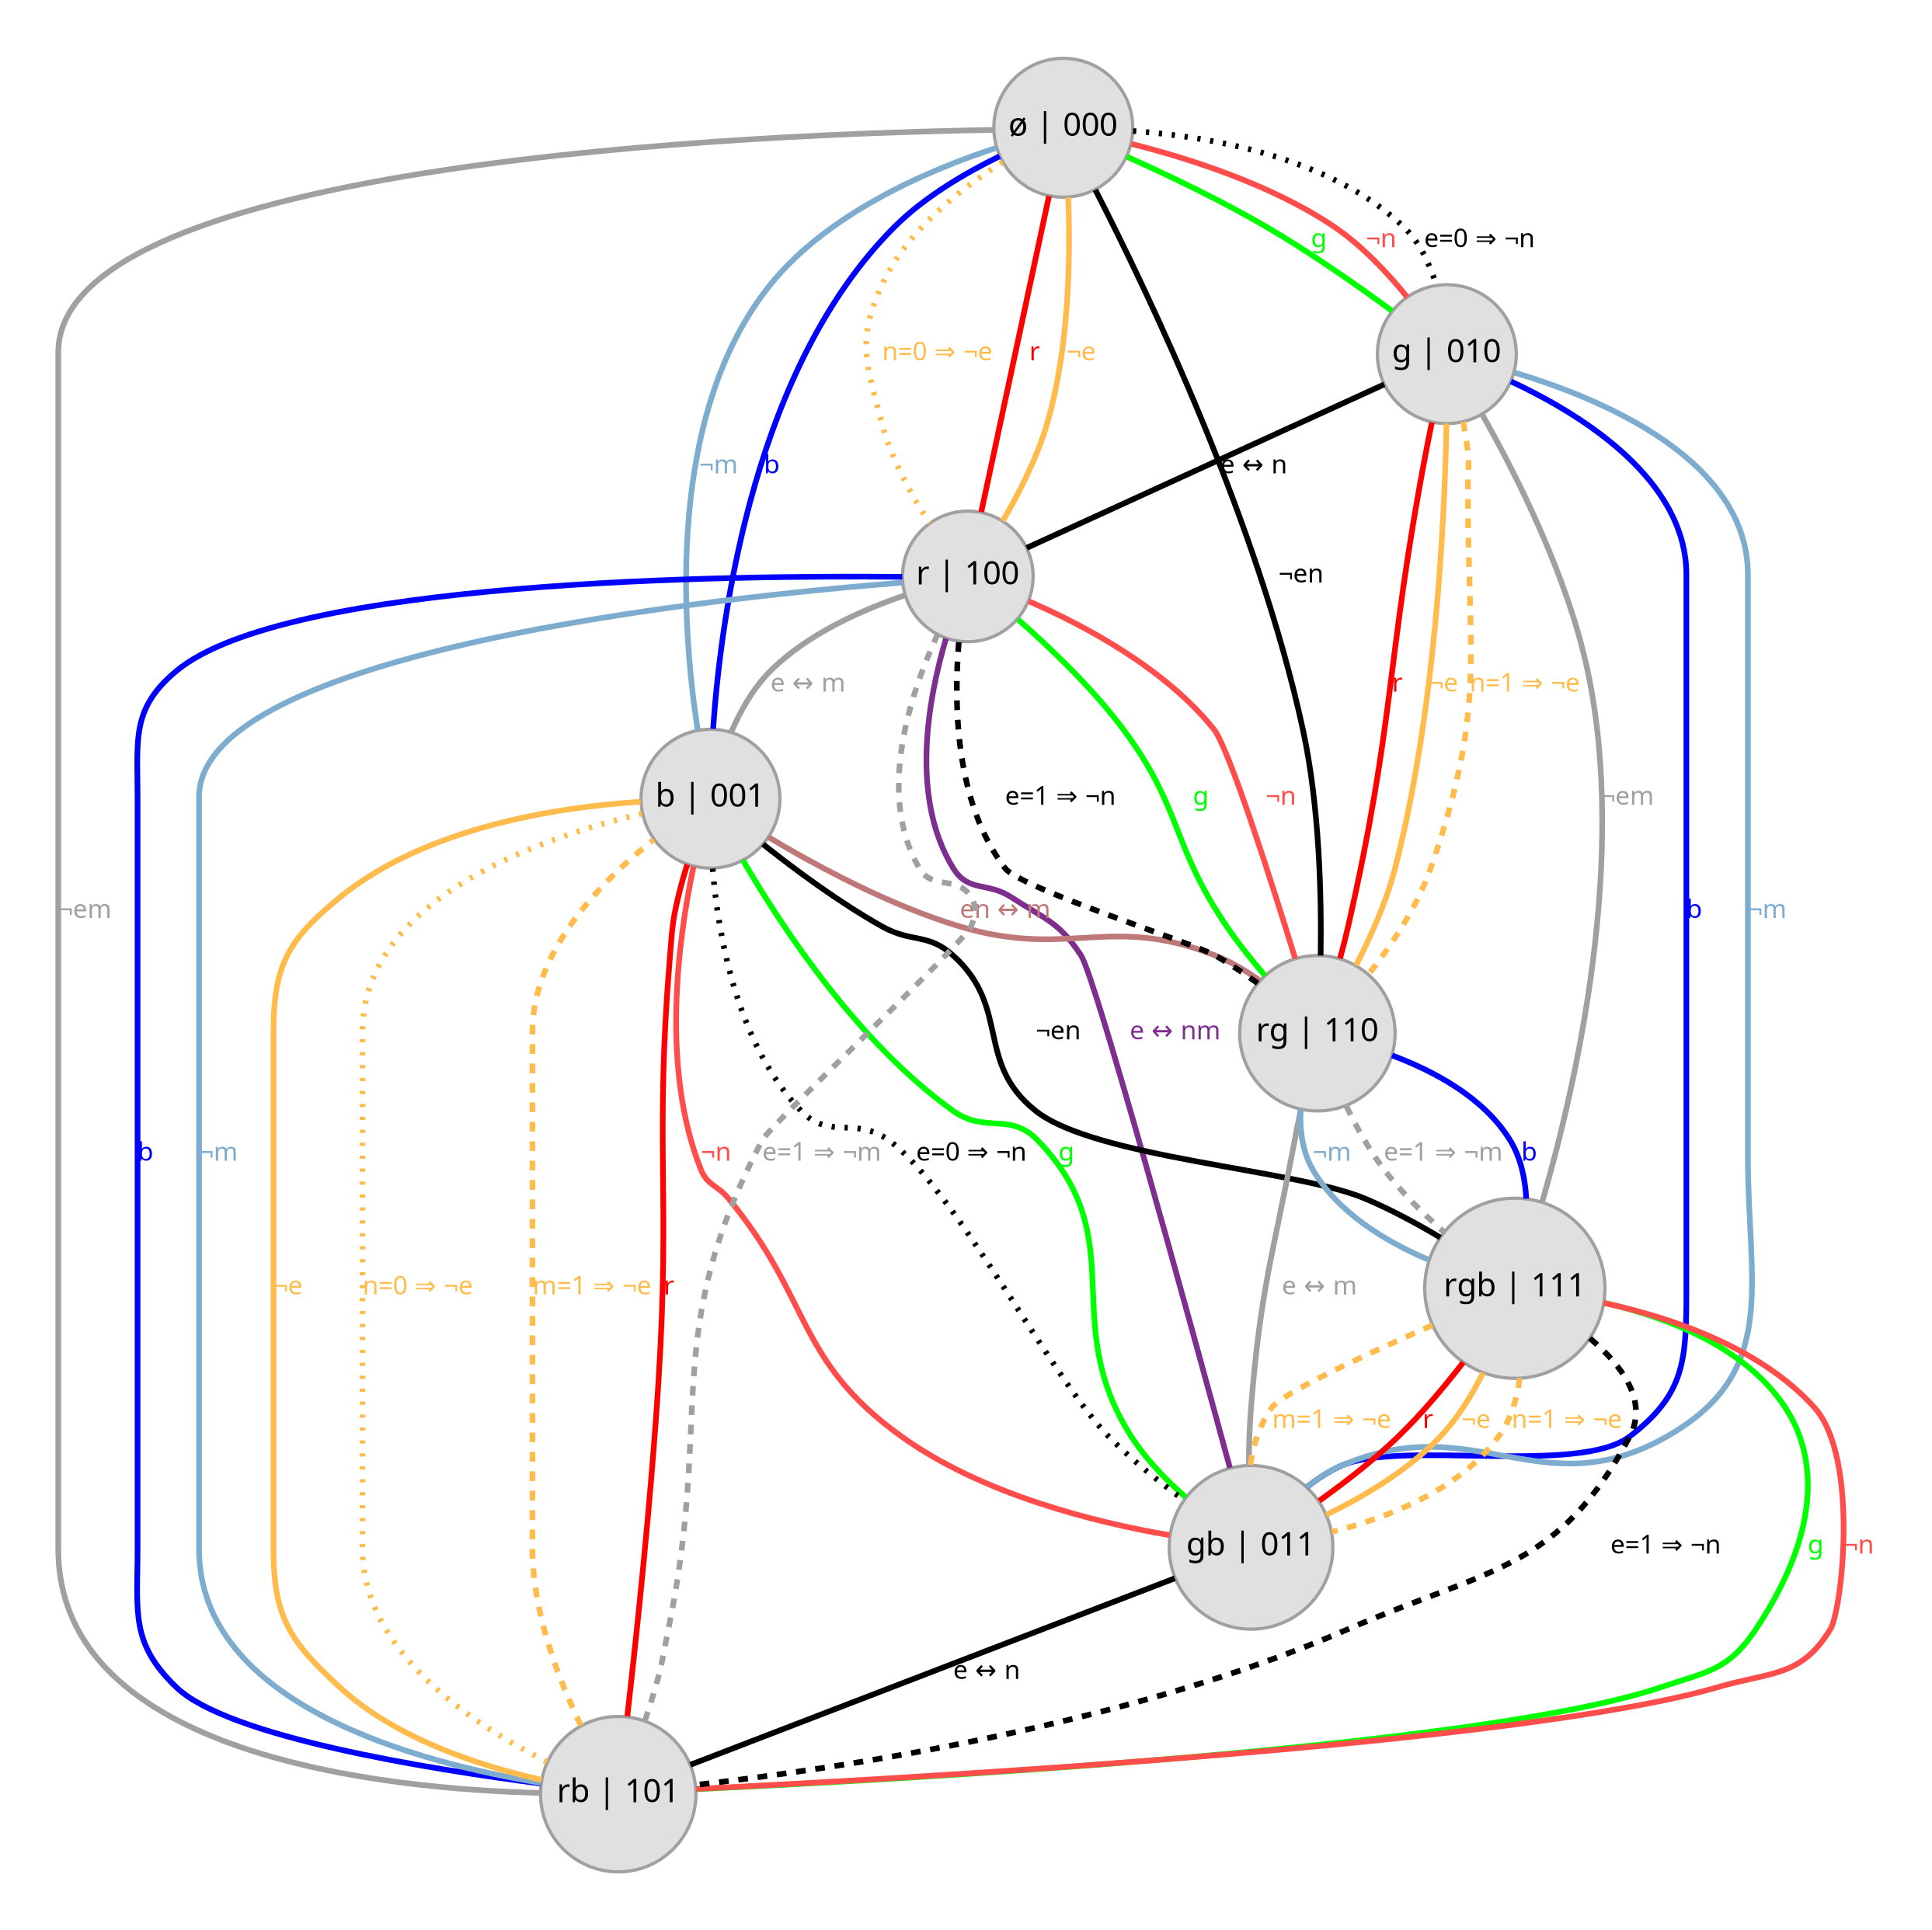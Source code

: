 graph {
    graph [pad=0.5];
    node [fontname="Sans-Serif"
         ,fontsize=20
         ,fontcolor="#000000"
         ,margin=0
         ,shape=circle
         ,style=filled
         ,fillcolor="#e0e0e0"
         ,color="#a0a0a0"
         ,penwidth=2];
    edge [fontname="Sans-Serif"
         ,fontsize=16
         ,penwidth=3.5];
    Empty [label="ø | 000"];
    R [label="r | 100"];
    G [label="g | 010"];
    B [label="b | 001"];
    RG [label="rg | 110"];
    RB [label="rb | 101"];
    GB [label="gb | 011"];
    RGB [label="rgb | 111"];
    Empty -- R [label=r
               ,color="#ff0000"
               ,fontcolor="#ff0000"];
    Empty -- G [label=g
               ,color="#00ff00"
               ,fontcolor="#00ff00"];
    Empty -- B [label=b
               ,color="#0000ff"
               ,fontcolor="#0000ff"];
    R -- RG [label=g
            ,color="#00ff00"
            ,fontcolor="#00ff00"];
    R -- RB [label=b
            ,color="#0000ff"
            ,fontcolor="#0000ff"];
    G -- RG [label=r
            ,color="#ff0000"
            ,fontcolor="#ff0000"];
    G -- GB [label=b
            ,color="#0000ff"
            ,fontcolor="#0000ff"];
    B -- RB [label=r
            ,color="#ff0000"
            ,fontcolor="#ff0000"];
    B -- GB [label=g
            ,color="#00ff00"
            ,fontcolor="#00ff00"];
    RG -- RGB [label=b
              ,color="#0000ff"
              ,fontcolor="#0000ff"];
    RB -- RGB [label=g
              ,color="#00ff00"
              ,fontcolor="#00ff00"];
    GB -- RGB [label=r
              ,color="#ff0000"
              ,fontcolor="#ff0000"];
    Empty -- R [label=¬e
               ,color="#ffbc4c"
               ,fontcolor="#ffbc4c"];
    G -- RG [label=¬e
            ,color="#ffbc4c"
            ,fontcolor="#ffbc4c"];
    B -- RB [label=¬e
            ,color="#ffbc4c"
            ,fontcolor="#ffbc4c"];
    GB -- RGB [label=¬e
              ,color="#ffbc4c"
              ,fontcolor="#ffbc4c"];
    Empty -- G [label=¬n
               ,color="#ff4d4c"
               ,fontcolor="#ff4d4c"];
    R -- RG [label=¬n
            ,color="#ff4d4c"
            ,fontcolor="#ff4d4c"];
    B -- GB [label=¬n
            ,color="#ff4d4c"
            ,fontcolor="#ff4d4c"];
    RB -- RGB [label=¬n
              ,color="#ff4d4c"
              ,fontcolor="#ff4d4c"];
    Empty -- B [label=¬m
               ,color="#7eacce"
               ,fontcolor="#7eacce"];
    G -- GB [label=¬m
            ,color="#7eacce"
            ,fontcolor="#7eacce"];
    R -- RB [label=¬m
            ,color="#7eacce"
            ,fontcolor="#7eacce"];
    RG -- RGB [label=¬m
              ,color="#7eacce"
              ,fontcolor="#7eacce"];
    Empty -- RG [label=¬en
                ,color="#000000"
                ,fontcolor="#000000"];
    B -- RGB [label=¬en
             ,color="#000000"
             ,fontcolor="#000000"];
    G -- R [label="e ↔ n"
           ,color="#000000"
           ,fontcolor="#000000"];
    GB -- RB [label="e ↔ n"
             ,color="#000000"
             ,fontcolor="#000000"];
    Empty -- RB [label=¬em
                ,color="#a0a0a0"
                ,fontcolor="#a0a0a0"];
    G -- RGB [label=¬em
             ,color="#a0a0a0"
             ,fontcolor="#a0a0a0"];
    R -- B [label="e ↔ m"
           ,color="#a0a0a0"
           ,fontcolor="#a0a0a0"];
    RG -- GB [label="e ↔ m"
             ,color="#a0a0a0"
             ,fontcolor="#a0a0a0"];
    B -- RG [label="en ↔ m"
            ,color="#bf7878"
            ,fontcolor="#bf7878"];
    R -- GB [label="e ↔ nm"
            ,color="#7e2f8e"
            ,fontcolor="#7e2f8e"];
    G -- RG [label="n=1 ⇒ ¬e"
            ,style=dashed
            ,color="#ffbc4c"
            ,fontcolor="#ffbc4c"];
    RGB -- GB [label="n=1 ⇒ ¬e"
              ,style=dashed
              ,color="#ffbc4c"
              ,fontcolor="#ffbc4c"];
    Empty -- R [label="n=0 ⇒ ¬e"
               ,style=dotted
               ,color="#ffbc4c"
               ,fontcolor="#ffbc4c"];
    RB -- B [label="n=0 ⇒ ¬e"
            ,style=dotted
            ,color="#ffbc4c"
            ,fontcolor="#ffbc4c"];
    RG -- R [label="e=1 ⇒ ¬n"
            ,style=dashed
            ,color="#000000"
            ,fontcolor="#000000"];
    RGB -- RB [label="e=1 ⇒ ¬n"
              ,style=dashed
              ,color="#000000"
              ,fontcolor="#000000"];
    Empty -- G [label="e=0 ⇒ ¬n"
               ,style=dotted
               ,color="#000000"
               ,fontcolor="#000000"];
    B -- GB [label="e=0 ⇒ ¬n"
            ,style=dotted
            ,color="#000000"
            ,fontcolor="#000000"];
    RG -- RGB [label="e=1 ⇒ ¬m"
              ,style=dashed
              ,color="#a0a0a0"
              ,fontcolor="#a0a0a0"];
    RB -- R [label="e=1 ⇒ ¬m"
            ,style=dashed
            ,color="#a0a0a0"
            ,fontcolor="#a0a0a0"];
    RGB -- GB [label="m=1 ⇒ ¬e"
              ,style=dashed
              ,color="#ffbc4c"
              ,fontcolor="#ffbc4c"];
    RB -- B [label="m=1 ⇒ ¬e"
            ,style=dashed
            ,color="#ffbc4c"
            ,fontcolor="#ffbc4c"];
}